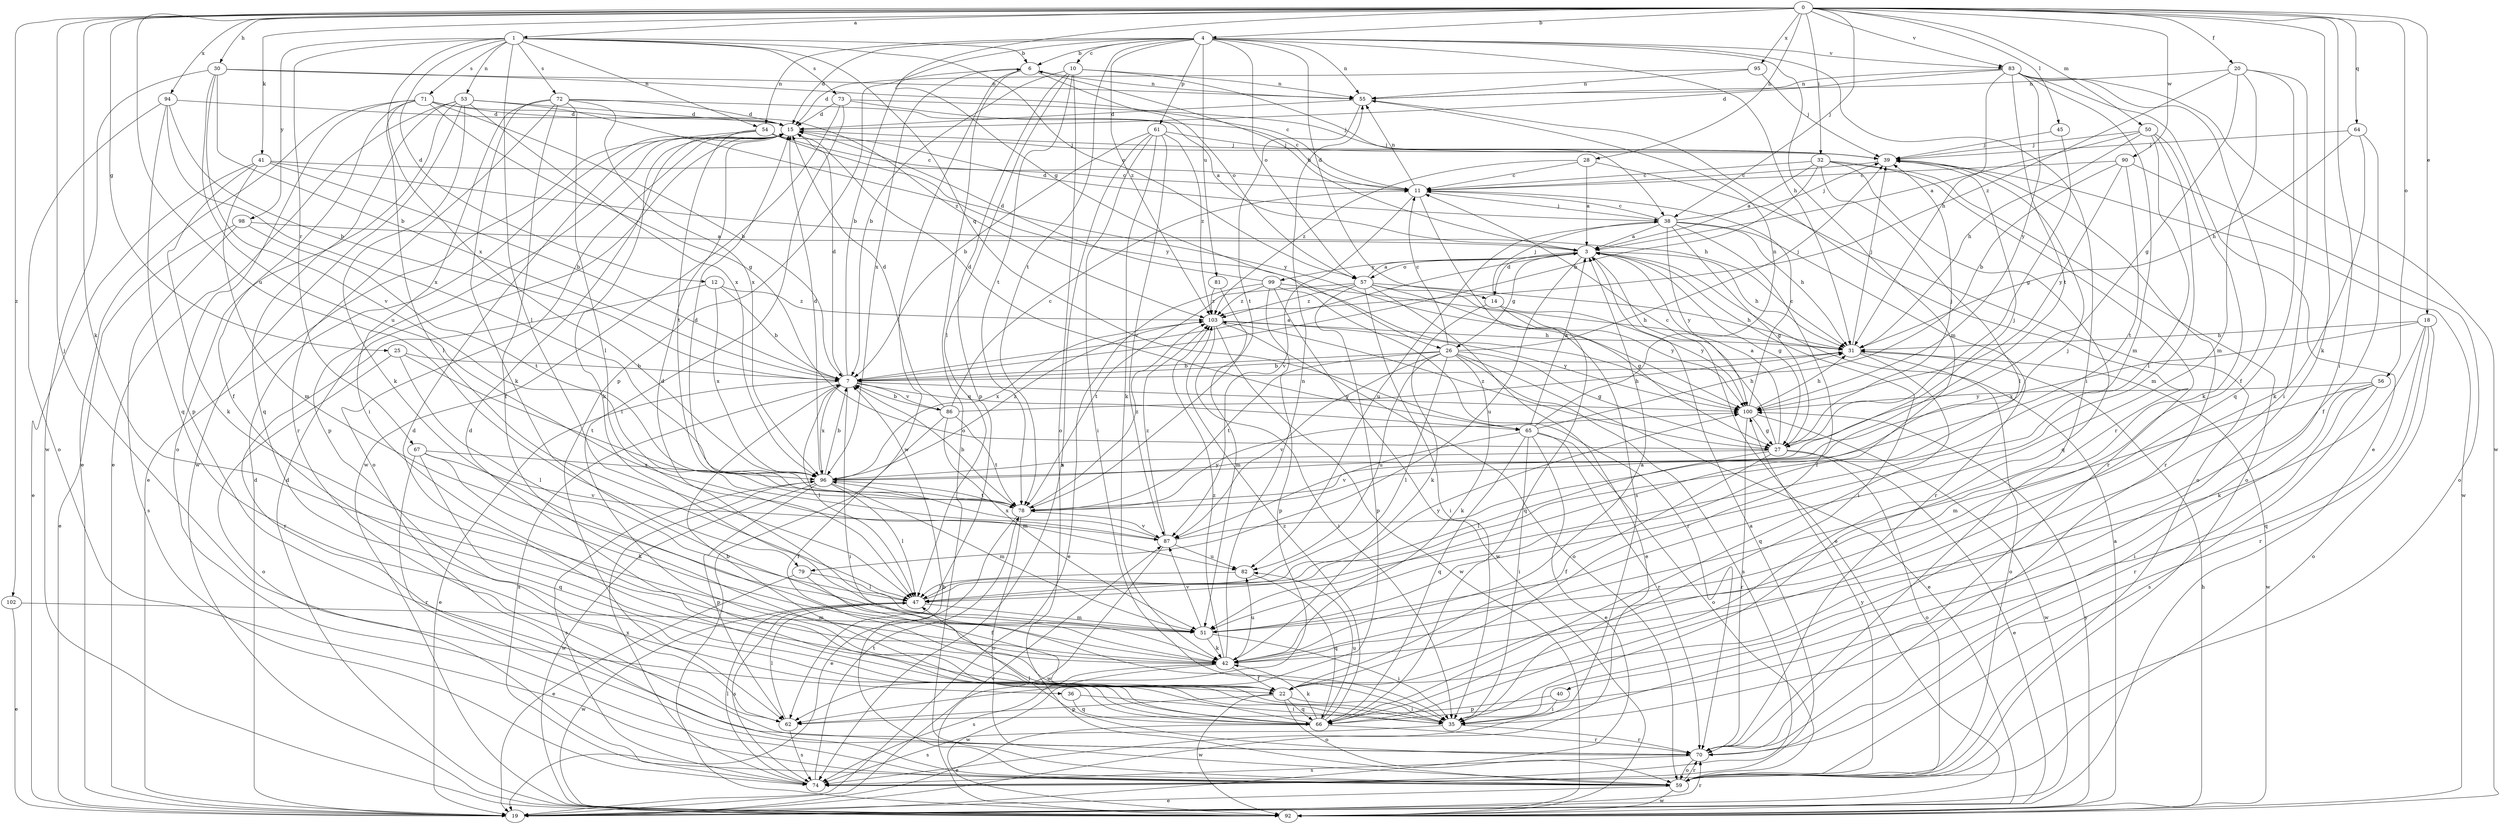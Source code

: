 strict digraph  {
0;
1;
3;
4;
6;
7;
10;
11;
12;
14;
15;
18;
19;
20;
22;
25;
26;
27;
28;
30;
31;
32;
35;
36;
38;
39;
40;
41;
42;
45;
47;
50;
51;
53;
54;
55;
56;
57;
59;
61;
62;
64;
65;
66;
67;
70;
71;
72;
73;
74;
78;
79;
81;
82;
83;
86;
87;
90;
92;
94;
95;
96;
98;
99;
100;
102;
103;
0 -> 1  [label=a];
0 -> 4  [label=b];
0 -> 18  [label=e];
0 -> 20  [label=f];
0 -> 25  [label=g];
0 -> 26  [label=g];
0 -> 28  [label=h];
0 -> 30  [label=h];
0 -> 32  [label=i];
0 -> 35  [label=i];
0 -> 36  [label=j];
0 -> 38  [label=j];
0 -> 40  [label=k];
0 -> 41  [label=k];
0 -> 42  [label=k];
0 -> 45  [label=l];
0 -> 50  [label=m];
0 -> 56  [label=o];
0 -> 64  [label=q];
0 -> 79  [label=u];
0 -> 83  [label=v];
0 -> 90  [label=w];
0 -> 94  [label=x];
0 -> 95  [label=x];
0 -> 102  [label=z];
1 -> 6  [label=b];
1 -> 12  [label=d];
1 -> 47  [label=l];
1 -> 53  [label=n];
1 -> 54  [label=n];
1 -> 57  [label=o];
1 -> 65  [label=q];
1 -> 67  [label=r];
1 -> 71  [label=s];
1 -> 72  [label=s];
1 -> 73  [label=s];
1 -> 96  [label=x];
1 -> 98  [label=y];
3 -> 6  [label=b];
3 -> 14  [label=d];
3 -> 19  [label=e];
3 -> 26  [label=g];
3 -> 27  [label=g];
3 -> 31  [label=h];
3 -> 35  [label=i];
3 -> 57  [label=o];
3 -> 79  [label=u];
3 -> 99  [label=y];
4 -> 6  [label=b];
4 -> 10  [label=c];
4 -> 14  [label=d];
4 -> 15  [label=d];
4 -> 31  [label=h];
4 -> 35  [label=i];
4 -> 51  [label=m];
4 -> 54  [label=n];
4 -> 55  [label=n];
4 -> 57  [label=o];
4 -> 61  [label=p];
4 -> 62  [label=p];
4 -> 78  [label=t];
4 -> 81  [label=u];
4 -> 83  [label=v];
4 -> 103  [label=z];
6 -> 55  [label=n];
6 -> 57  [label=o];
6 -> 59  [label=o];
6 -> 92  [label=w];
6 -> 96  [label=x];
7 -> 3  [label=a];
7 -> 6  [label=b];
7 -> 15  [label=d];
7 -> 19  [label=e];
7 -> 35  [label=i];
7 -> 47  [label=l];
7 -> 65  [label=q];
7 -> 74  [label=s];
7 -> 86  [label=v];
7 -> 96  [label=x];
7 -> 100  [label=y];
10 -> 7  [label=b];
10 -> 38  [label=j];
10 -> 47  [label=l];
10 -> 55  [label=n];
10 -> 59  [label=o];
10 -> 62  [label=p];
10 -> 78  [label=t];
11 -> 38  [label=j];
11 -> 55  [label=n];
11 -> 74  [label=s];
11 -> 87  [label=v];
12 -> 7  [label=b];
12 -> 70  [label=r];
12 -> 96  [label=x];
12 -> 103  [label=z];
14 -> 38  [label=j];
14 -> 42  [label=k];
14 -> 66  [label=q];
14 -> 100  [label=y];
15 -> 39  [label=j];
15 -> 59  [label=o];
15 -> 62  [label=p];
18 -> 31  [label=h];
18 -> 42  [label=k];
18 -> 59  [label=o];
18 -> 66  [label=q];
18 -> 70  [label=r];
18 -> 96  [label=x];
19 -> 15  [label=d];
19 -> 70  [label=r];
19 -> 87  [label=v];
20 -> 27  [label=g];
20 -> 35  [label=i];
20 -> 51  [label=m];
20 -> 55  [label=n];
20 -> 66  [label=q];
20 -> 103  [label=z];
22 -> 35  [label=i];
22 -> 59  [label=o];
22 -> 62  [label=p];
22 -> 66  [label=q];
22 -> 92  [label=w];
25 -> 7  [label=b];
25 -> 47  [label=l];
25 -> 59  [label=o];
25 -> 78  [label=t];
26 -> 7  [label=b];
26 -> 11  [label=c];
26 -> 19  [label=e];
26 -> 27  [label=g];
26 -> 39  [label=j];
26 -> 42  [label=k];
26 -> 47  [label=l];
26 -> 74  [label=s];
26 -> 78  [label=t];
26 -> 82  [label=u];
26 -> 87  [label=v];
27 -> 3  [label=a];
27 -> 11  [label=c];
27 -> 19  [label=e];
27 -> 22  [label=f];
27 -> 39  [label=j];
27 -> 47  [label=l];
27 -> 59  [label=o];
27 -> 96  [label=x];
27 -> 103  [label=z];
28 -> 3  [label=a];
28 -> 11  [label=c];
28 -> 59  [label=o];
28 -> 103  [label=z];
30 -> 7  [label=b];
30 -> 11  [label=c];
30 -> 55  [label=n];
30 -> 82  [label=u];
30 -> 87  [label=v];
30 -> 92  [label=w];
31 -> 7  [label=b];
31 -> 39  [label=j];
31 -> 59  [label=o];
31 -> 66  [label=q];
31 -> 92  [label=w];
32 -> 3  [label=a];
32 -> 7  [label=b];
32 -> 11  [label=c];
32 -> 47  [label=l];
32 -> 59  [label=o];
32 -> 66  [label=q];
32 -> 70  [label=r];
35 -> 15  [label=d];
35 -> 70  [label=r];
35 -> 74  [label=s];
36 -> 35  [label=i];
36 -> 66  [label=q];
38 -> 3  [label=a];
38 -> 11  [label=c];
38 -> 15  [label=d];
38 -> 22  [label=f];
38 -> 27  [label=g];
38 -> 31  [label=h];
38 -> 39  [label=j];
38 -> 70  [label=r];
38 -> 82  [label=u];
38 -> 100  [label=y];
39 -> 11  [label=c];
39 -> 70  [label=r];
39 -> 92  [label=w];
40 -> 35  [label=i];
40 -> 62  [label=p];
41 -> 7  [label=b];
41 -> 11  [label=c];
41 -> 19  [label=e];
41 -> 31  [label=h];
41 -> 42  [label=k];
41 -> 51  [label=m];
42 -> 3  [label=a];
42 -> 22  [label=f];
42 -> 55  [label=n];
42 -> 74  [label=s];
42 -> 82  [label=u];
42 -> 92  [label=w];
42 -> 103  [label=z];
45 -> 27  [label=g];
45 -> 39  [label=j];
47 -> 51  [label=m];
47 -> 74  [label=s];
47 -> 92  [label=w];
47 -> 100  [label=y];
50 -> 3  [label=a];
50 -> 31  [label=h];
50 -> 39  [label=j];
50 -> 42  [label=k];
50 -> 47  [label=l];
50 -> 51  [label=m];
51 -> 15  [label=d];
51 -> 35  [label=i];
51 -> 42  [label=k];
51 -> 87  [label=v];
53 -> 15  [label=d];
53 -> 19  [label=e];
53 -> 42  [label=k];
53 -> 59  [label=o];
53 -> 66  [label=q];
53 -> 92  [label=w];
53 -> 96  [label=x];
53 -> 100  [label=y];
54 -> 11  [label=c];
54 -> 19  [label=e];
54 -> 39  [label=j];
54 -> 42  [label=k];
54 -> 78  [label=t];
54 -> 100  [label=y];
55 -> 15  [label=d];
55 -> 70  [label=r];
55 -> 78  [label=t];
56 -> 35  [label=i];
56 -> 51  [label=m];
56 -> 70  [label=r];
56 -> 74  [label=s];
56 -> 100  [label=y];
57 -> 3  [label=a];
57 -> 19  [label=e];
57 -> 27  [label=g];
57 -> 31  [label=h];
57 -> 35  [label=i];
57 -> 62  [label=p];
57 -> 78  [label=t];
57 -> 100  [label=y];
57 -> 103  [label=z];
59 -> 7  [label=b];
59 -> 19  [label=e];
59 -> 70  [label=r];
59 -> 92  [label=w];
59 -> 100  [label=y];
61 -> 7  [label=b];
61 -> 35  [label=i];
61 -> 39  [label=j];
61 -> 42  [label=k];
61 -> 74  [label=s];
61 -> 87  [label=v];
61 -> 103  [label=z];
62 -> 47  [label=l];
62 -> 74  [label=s];
64 -> 22  [label=f];
64 -> 31  [label=h];
64 -> 39  [label=j];
64 -> 42  [label=k];
65 -> 3  [label=a];
65 -> 15  [label=d];
65 -> 19  [label=e];
65 -> 31  [label=h];
65 -> 35  [label=i];
65 -> 55  [label=n];
65 -> 59  [label=o];
65 -> 66  [label=q];
65 -> 70  [label=r];
65 -> 87  [label=v];
66 -> 7  [label=b];
66 -> 15  [label=d];
66 -> 19  [label=e];
66 -> 42  [label=k];
66 -> 70  [label=r];
66 -> 82  [label=u];
66 -> 103  [label=z];
67 -> 42  [label=k];
67 -> 66  [label=q];
67 -> 70  [label=r];
67 -> 87  [label=v];
67 -> 96  [label=x];
70 -> 47  [label=l];
70 -> 59  [label=o];
70 -> 74  [label=s];
71 -> 7  [label=b];
71 -> 15  [label=d];
71 -> 19  [label=e];
71 -> 22  [label=f];
71 -> 27  [label=g];
71 -> 47  [label=l];
71 -> 62  [label=p];
71 -> 103  [label=z];
72 -> 3  [label=a];
72 -> 15  [label=d];
72 -> 22  [label=f];
72 -> 35  [label=i];
72 -> 42  [label=k];
72 -> 47  [label=l];
72 -> 70  [label=r];
72 -> 96  [label=x];
73 -> 11  [label=c];
73 -> 15  [label=d];
73 -> 35  [label=i];
73 -> 39  [label=j];
73 -> 92  [label=w];
74 -> 3  [label=a];
74 -> 47  [label=l];
74 -> 78  [label=t];
74 -> 96  [label=x];
78 -> 7  [label=b];
78 -> 15  [label=d];
78 -> 19  [label=e];
78 -> 59  [label=o];
78 -> 87  [label=v];
78 -> 100  [label=y];
78 -> 103  [label=z];
79 -> 19  [label=e];
79 -> 22  [label=f];
79 -> 47  [label=l];
81 -> 51  [label=m];
81 -> 103  [label=z];
82 -> 47  [label=l];
82 -> 66  [label=q];
83 -> 15  [label=d];
83 -> 19  [label=e];
83 -> 22  [label=f];
83 -> 31  [label=h];
83 -> 51  [label=m];
83 -> 55  [label=n];
83 -> 78  [label=t];
83 -> 92  [label=w];
83 -> 100  [label=y];
86 -> 7  [label=b];
86 -> 11  [label=c];
86 -> 15  [label=d];
86 -> 22  [label=f];
86 -> 31  [label=h];
86 -> 51  [label=m];
86 -> 78  [label=t];
87 -> 39  [label=j];
87 -> 82  [label=u];
87 -> 92  [label=w];
87 -> 96  [label=x];
87 -> 103  [label=z];
90 -> 7  [label=b];
90 -> 11  [label=c];
90 -> 59  [label=o];
90 -> 78  [label=t];
90 -> 100  [label=y];
92 -> 3  [label=a];
92 -> 15  [label=d];
92 -> 31  [label=h];
92 -> 100  [label=y];
94 -> 7  [label=b];
94 -> 15  [label=d];
94 -> 59  [label=o];
94 -> 66  [label=q];
94 -> 96  [label=x];
95 -> 15  [label=d];
95 -> 39  [label=j];
95 -> 55  [label=n];
96 -> 7  [label=b];
96 -> 15  [label=d];
96 -> 39  [label=j];
96 -> 47  [label=l];
96 -> 51  [label=m];
96 -> 62  [label=p];
96 -> 74  [label=s];
96 -> 78  [label=t];
96 -> 92  [label=w];
96 -> 103  [label=z];
98 -> 3  [label=a];
98 -> 19  [label=e];
98 -> 74  [label=s];
98 -> 78  [label=t];
99 -> 15  [label=d];
99 -> 19  [label=e];
99 -> 31  [label=h];
99 -> 62  [label=p];
99 -> 70  [label=r];
99 -> 92  [label=w];
99 -> 103  [label=z];
100 -> 11  [label=c];
100 -> 27  [label=g];
100 -> 31  [label=h];
100 -> 70  [label=r];
100 -> 92  [label=w];
102 -> 19  [label=e];
102 -> 51  [label=m];
103 -> 31  [label=h];
103 -> 35  [label=i];
103 -> 59  [label=o];
103 -> 92  [label=w];
103 -> 96  [label=x];
103 -> 100  [label=y];
}
